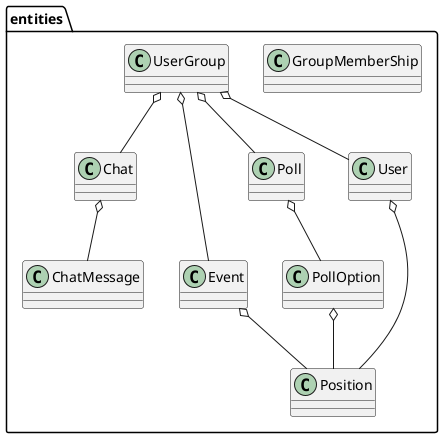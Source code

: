 

TODO what is this shit

@startuml

package entities {
    class Chat
    class "ChatMessage" as CM
    class Event
    class "GroupMemberShip" as GMS
    class Poll
    class "PollOption" as PO
    class Position
    class User
    class "UserGroup" as UG
}

Chat o-- CM
UG o-- Chat
UG o-- User
UG o-- Poll
UG o-- Event
Poll o-- PO
User o-- Position
PO o-- Position
Event o-- Position

@enduml